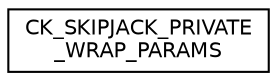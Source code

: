 digraph "Graphical Class Hierarchy"
{
  edge [fontname="Helvetica",fontsize="10",labelfontname="Helvetica",labelfontsize="10"];
  node [fontname="Helvetica",fontsize="10",shape=record];
  rankdir="LR";
  Node0 [label="CK_SKIPJACK_PRIVATE\l_WRAP_PARAMS",height=0.2,width=0.4,color="black", fillcolor="white", style="filled",URL="$struct_c_k___s_k_i_p_j_a_c_k___p_r_i_v_a_t_e___w_r_a_p___p_a_r_a_m_s.html"];
}
